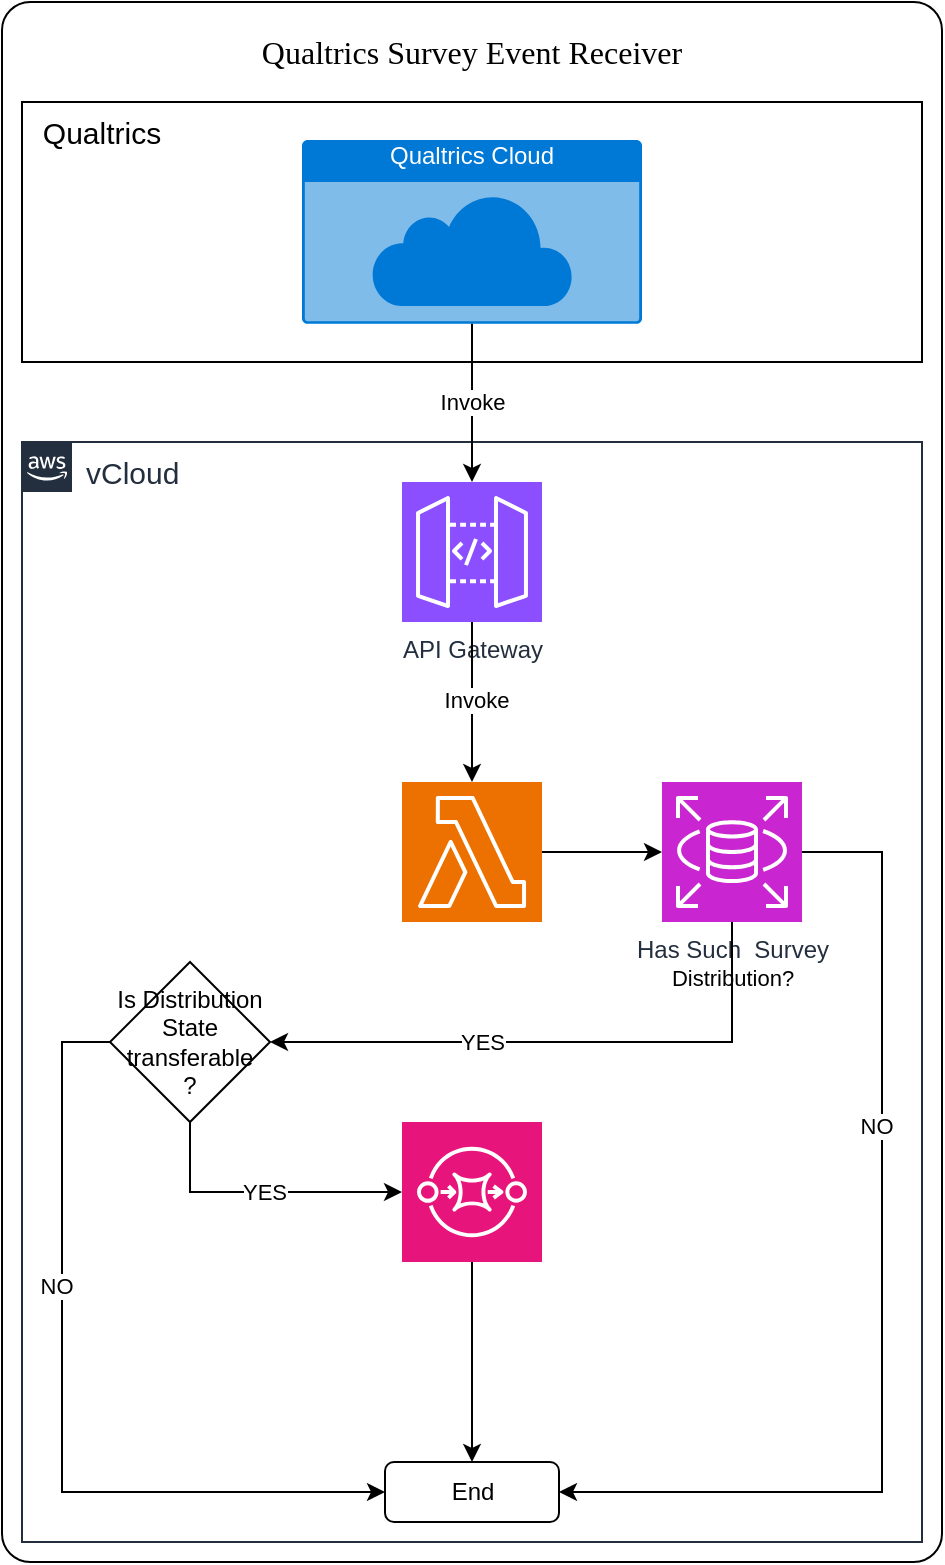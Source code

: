 <mxfile version="22.1.21" type="github">
  <diagram name="Page-1" id="GnvURoskgF6pgVR7ltKW">
    <mxGraphModel dx="1434" dy="1955" grid="1" gridSize="10" guides="1" tooltips="1" connect="1" arrows="1" fold="1" page="1" pageScale="1" pageWidth="827" pageHeight="1169" math="0" shadow="0">
      <root>
        <mxCell id="0" />
        <mxCell id="1" parent="0" />
        <mxCell id="kMPxljKF4UXbcINyfZyh-27" value="" style="rounded=1;whiteSpace=wrap;html=1;arcSize=3;" parent="1" vertex="1">
          <mxGeometry x="320" y="-280" width="470" height="780" as="geometry" />
        </mxCell>
        <mxCell id="kMPxljKF4UXbcINyfZyh-28" value="" style="group" parent="1" vertex="1" connectable="0">
          <mxGeometry x="330" y="-230" width="450" height="720" as="geometry" />
        </mxCell>
        <mxCell id="fp_4tm2POYkT8Q4frhIq-28" value="&lt;font style=&quot;font-size: 15px;&quot;&gt;vCloud&lt;/font&gt;" style="points=[[0,0],[0.25,0],[0.5,0],[0.75,0],[1,0],[1,0.25],[1,0.5],[1,0.75],[1,1],[0.75,1],[0.5,1],[0.25,1],[0,1],[0,0.75],[0,0.5],[0,0.25]];outlineConnect=0;gradientColor=none;html=1;whiteSpace=wrap;fontSize=12;fontStyle=0;container=0;pointerEvents=0;collapsible=0;recursiveResize=0;shape=mxgraph.aws4.group;grIcon=mxgraph.aws4.group_aws_cloud_alt;strokeColor=#232F3E;fillColor=none;verticalAlign=top;align=left;spacingLeft=30;fontColor=#232F3E;dashed=0;" parent="kMPxljKF4UXbcINyfZyh-28" vertex="1">
          <mxGeometry y="170" width="450" height="550" as="geometry" />
        </mxCell>
        <mxCell id="fp_4tm2POYkT8Q4frhIq-5" value="API Gateway" style="sketch=0;points=[[0,0,0],[0.25,0,0],[0.5,0,0],[0.75,0,0],[1,0,0],[0,1,0],[0.25,1,0],[0.5,1,0],[0.75,1,0],[1,1,0],[0,0.25,0],[0,0.5,0],[0,0.75,0],[1,0.25,0],[1,0.5,0],[1,0.75,0]];outlineConnect=0;fontColor=#232F3E;fillColor=#8C4FFF;strokeColor=#ffffff;dashed=0;verticalLabelPosition=bottom;verticalAlign=top;align=center;html=1;fontSize=12;fontStyle=0;aspect=fixed;shape=mxgraph.aws4.resourceIcon;resIcon=mxgraph.aws4.api_gateway;" parent="kMPxljKF4UXbcINyfZyh-28" vertex="1">
          <mxGeometry x="190" y="190" width="70" height="70" as="geometry" />
        </mxCell>
        <mxCell id="kMPxljKF4UXbcINyfZyh-2" style="edgeStyle=orthogonalEdgeStyle;rounded=0;orthogonalLoop=1;jettySize=auto;html=1;entryX=0.5;entryY=0;entryDx=0;entryDy=0;entryPerimeter=0;" parent="kMPxljKF4UXbcINyfZyh-28" source="fp_4tm2POYkT8Q4frhIq-5" target="F4uf8b6JVxHDHdUwgC62-24" edge="1">
          <mxGeometry relative="1" as="geometry" />
        </mxCell>
        <mxCell id="kMPxljKF4UXbcINyfZyh-3" value="Invoke" style="edgeLabel;html=1;align=center;verticalAlign=middle;resizable=0;points=[];" parent="kMPxljKF4UXbcINyfZyh-2" vertex="1" connectable="0">
          <mxGeometry x="-0.15" y="2" relative="1" as="geometry">
            <mxPoint y="5" as="offset" />
          </mxGeometry>
        </mxCell>
        <mxCell id="fp_4tm2POYkT8Q4frhIq-32" value="Has Such&amp;nbsp; Survey&lt;br style=&quot;border-color: var(--border-color); color: rgb(0, 0, 0); font-size: 11px;&quot;&gt;&lt;span style=&quot;color: rgb(0, 0, 0); font-size: 11px; background-color: rgb(255, 255, 255);&quot;&gt;Distribution?&lt;/span&gt;" style="sketch=0;points=[[0,0,0],[0.25,0,0],[0.5,0,0],[0.75,0,0],[1,0,0],[0,1,0],[0.25,1,0],[0.5,1,0],[0.75,1,0],[1,1,0],[0,0.25,0],[0,0.5,0],[0,0.75,0],[1,0.25,0],[1,0.5,0],[1,0.75,0]];outlineConnect=0;fontColor=#232F3E;fillColor=#C925D1;strokeColor=#ffffff;dashed=0;verticalLabelPosition=bottom;verticalAlign=top;align=center;html=1;fontSize=12;fontStyle=0;aspect=fixed;shape=mxgraph.aws4.resourceIcon;resIcon=mxgraph.aws4.rds;" parent="kMPxljKF4UXbcINyfZyh-28" vertex="1">
          <mxGeometry x="320" y="340" width="70" height="70" as="geometry" />
        </mxCell>
        <mxCell id="F4uf8b6JVxHDHdUwgC62-24" value="" style="sketch=0;points=[[0,0,0],[0.25,0,0],[0.5,0,0],[0.75,0,0],[1,0,0],[0,1,0],[0.25,1,0],[0.5,1,0],[0.75,1,0],[1,1,0],[0,0.25,0],[0,0.5,0],[0,0.75,0],[1,0.25,0],[1,0.5,0],[1,0.75,0]];outlineConnect=0;fontColor=#232F3E;fillColor=#ED7100;strokeColor=#ffffff;dashed=0;verticalLabelPosition=bottom;verticalAlign=top;align=center;html=1;fontSize=12;fontStyle=0;aspect=fixed;shape=mxgraph.aws4.resourceIcon;resIcon=mxgraph.aws4.lambda;" parent="kMPxljKF4UXbcINyfZyh-28" vertex="1">
          <mxGeometry x="190" y="340" width="70" height="70" as="geometry" />
        </mxCell>
        <mxCell id="kMPxljKF4UXbcINyfZyh-1" value="End" style="rounded=1;whiteSpace=wrap;html=1;" parent="kMPxljKF4UXbcINyfZyh-28" vertex="1">
          <mxGeometry x="181.5" y="680" width="87" height="30" as="geometry" />
        </mxCell>
        <mxCell id="kMPxljKF4UXbcINyfZyh-10" style="edgeStyle=orthogonalEdgeStyle;rounded=0;orthogonalLoop=1;jettySize=auto;html=1;" parent="kMPxljKF4UXbcINyfZyh-28" source="fp_4tm2POYkT8Q4frhIq-7" target="kMPxljKF4UXbcINyfZyh-1" edge="1">
          <mxGeometry relative="1" as="geometry" />
        </mxCell>
        <mxCell id="fp_4tm2POYkT8Q4frhIq-7" value="" style="sketch=0;points=[[0,0,0],[0.25,0,0],[0.5,0,0],[0.75,0,0],[1,0,0],[0,1,0],[0.25,1,0],[0.5,1,0],[0.75,1,0],[1,1,0],[0,0.25,0],[0,0.5,0],[0,0.75,0],[1,0.25,0],[1,0.5,0],[1,0.75,0]];outlineConnect=0;fontColor=#232F3E;fillColor=#E7157B;strokeColor=#ffffff;dashed=0;verticalLabelPosition=bottom;verticalAlign=top;align=center;html=1;fontSize=12;fontStyle=0;aspect=fixed;shape=mxgraph.aws4.resourceIcon;resIcon=mxgraph.aws4.sqs;" parent="kMPxljKF4UXbcINyfZyh-28" vertex="1">
          <mxGeometry x="189.998" y="510" width="70" height="70" as="geometry" />
        </mxCell>
        <mxCell id="kMPxljKF4UXbcINyfZyh-6" style="edgeStyle=orthogonalEdgeStyle;rounded=0;orthogonalLoop=1;jettySize=auto;html=1;entryX=1;entryY=0.5;entryDx=0;entryDy=0;" parent="kMPxljKF4UXbcINyfZyh-28" source="fp_4tm2POYkT8Q4frhIq-32" target="kMPxljKF4UXbcINyfZyh-1" edge="1">
          <mxGeometry relative="1" as="geometry">
            <Array as="points">
              <mxPoint x="430" y="375" />
              <mxPoint x="430" y="695" />
            </Array>
          </mxGeometry>
        </mxCell>
        <mxCell id="kMPxljKF4UXbcINyfZyh-7" value="NO" style="edgeLabel;html=1;align=center;verticalAlign=middle;resizable=0;points=[];" parent="kMPxljKF4UXbcINyfZyh-6" vertex="1" connectable="0">
          <mxGeometry x="-0.321" y="-3" relative="1" as="geometry">
            <mxPoint as="offset" />
          </mxGeometry>
        </mxCell>
        <mxCell id="kMPxljKF4UXbcINyfZyh-4" style="edgeStyle=orthogonalEdgeStyle;rounded=0;orthogonalLoop=1;jettySize=auto;html=1;entryX=0;entryY=0.5;entryDx=0;entryDy=0;entryPerimeter=0;" parent="kMPxljKF4UXbcINyfZyh-28" source="F4uf8b6JVxHDHdUwgC62-24" target="fp_4tm2POYkT8Q4frhIq-32" edge="1">
          <mxGeometry relative="1" as="geometry" />
        </mxCell>
        <mxCell id="kMPxljKF4UXbcINyfZyh-8" style="edgeStyle=orthogonalEdgeStyle;rounded=0;orthogonalLoop=1;jettySize=auto;html=1;entryX=1;entryY=0.5;entryDx=0;entryDy=0;" parent="kMPxljKF4UXbcINyfZyh-28" source="fp_4tm2POYkT8Q4frhIq-32" target="kMPxljKF4UXbcINyfZyh-11" edge="1">
          <mxGeometry relative="1" as="geometry">
            <Array as="points">
              <mxPoint x="355" y="470" />
            </Array>
          </mxGeometry>
        </mxCell>
        <mxCell id="kMPxljKF4UXbcINyfZyh-9" value="YES" style="edgeLabel;html=1;align=center;verticalAlign=middle;resizable=0;points=[];" parent="kMPxljKF4UXbcINyfZyh-8" vertex="1" connectable="0">
          <mxGeometry x="-0.448" relative="1" as="geometry">
            <mxPoint x="-105" as="offset" />
          </mxGeometry>
        </mxCell>
        <mxCell id="kMPxljKF4UXbcINyfZyh-13" style="edgeStyle=orthogonalEdgeStyle;rounded=0;orthogonalLoop=1;jettySize=auto;html=1;" parent="kMPxljKF4UXbcINyfZyh-28" source="kMPxljKF4UXbcINyfZyh-11" target="fp_4tm2POYkT8Q4frhIq-7" edge="1">
          <mxGeometry relative="1" as="geometry">
            <Array as="points">
              <mxPoint x="84" y="545" />
            </Array>
          </mxGeometry>
        </mxCell>
        <mxCell id="kMPxljKF4UXbcINyfZyh-16" value="YES" style="edgeLabel;html=1;align=center;verticalAlign=middle;resizable=0;points=[];" parent="kMPxljKF4UXbcINyfZyh-13" vertex="1" connectable="0">
          <mxGeometry x="-0.13" relative="1" as="geometry">
            <mxPoint x="10" as="offset" />
          </mxGeometry>
        </mxCell>
        <mxCell id="kMPxljKF4UXbcINyfZyh-15" style="edgeStyle=orthogonalEdgeStyle;rounded=0;orthogonalLoop=1;jettySize=auto;html=1;entryX=0;entryY=0.5;entryDx=0;entryDy=0;" parent="kMPxljKF4UXbcINyfZyh-28" source="kMPxljKF4UXbcINyfZyh-11" target="kMPxljKF4UXbcINyfZyh-1" edge="1">
          <mxGeometry relative="1" as="geometry">
            <Array as="points">
              <mxPoint x="20" y="470" />
              <mxPoint x="20" y="695" />
            </Array>
          </mxGeometry>
        </mxCell>
        <mxCell id="kMPxljKF4UXbcINyfZyh-17" value="NO" style="edgeLabel;html=1;align=center;verticalAlign=middle;resizable=0;points=[];" parent="kMPxljKF4UXbcINyfZyh-15" vertex="1" connectable="0">
          <mxGeometry x="-0.291" y="-3" relative="1" as="geometry">
            <mxPoint as="offset" />
          </mxGeometry>
        </mxCell>
        <mxCell id="kMPxljKF4UXbcINyfZyh-11" value="Is Distribution State transferable&lt;br&gt;?" style="rhombus;whiteSpace=wrap;html=1;" parent="kMPxljKF4UXbcINyfZyh-28" vertex="1">
          <mxGeometry x="44" y="430" width="80" height="80" as="geometry" />
        </mxCell>
        <mxCell id="kMPxljKF4UXbcINyfZyh-24" value="" style="group" parent="kMPxljKF4UXbcINyfZyh-28" vertex="1" connectable="0">
          <mxGeometry width="450" height="130" as="geometry" />
        </mxCell>
        <mxCell id="kMPxljKF4UXbcINyfZyh-19" value="" style="rounded=0;whiteSpace=wrap;html=1;" parent="kMPxljKF4UXbcINyfZyh-24" vertex="1">
          <mxGeometry width="450" height="130" as="geometry" />
        </mxCell>
        <mxCell id="fp_4tm2POYkT8Q4frhIq-1" value="Qualtrics Cloud" style="html=1;whiteSpace=wrap;strokeColor=none;fillColor=#0079D6;labelPosition=center;verticalLabelPosition=middle;verticalAlign=top;align=center;fontSize=12;outlineConnect=0;spacingTop=-6;fontColor=#FFFFFF;sketch=0;shape=mxgraph.sitemap.cloud;" parent="kMPxljKF4UXbcINyfZyh-24" vertex="1">
          <mxGeometry x="140" y="19.058" width="170" height="91.875" as="geometry" />
        </mxCell>
        <mxCell id="kMPxljKF4UXbcINyfZyh-26" value="&lt;font style=&quot;font-size: 15px;&quot;&gt;Qualtrics&lt;/font&gt;" style="text;html=1;strokeColor=none;fillColor=none;align=center;verticalAlign=middle;whiteSpace=wrap;rounded=0;" parent="kMPxljKF4UXbcINyfZyh-24" vertex="1">
          <mxGeometry x="10" width="60" height="30" as="geometry" />
        </mxCell>
        <mxCell id="kMPxljKF4UXbcINyfZyh-22" style="edgeStyle=orthogonalEdgeStyle;rounded=0;orthogonalLoop=1;jettySize=auto;html=1;" parent="kMPxljKF4UXbcINyfZyh-28" source="fp_4tm2POYkT8Q4frhIq-1" target="fp_4tm2POYkT8Q4frhIq-5" edge="1">
          <mxGeometry relative="1" as="geometry" />
        </mxCell>
        <mxCell id="kMPxljKF4UXbcINyfZyh-23" value="Invoke" style="edgeLabel;html=1;align=center;verticalAlign=middle;resizable=0;points=[];" parent="kMPxljKF4UXbcINyfZyh-22" vertex="1" connectable="0">
          <mxGeometry x="-0.341" relative="1" as="geometry">
            <mxPoint y="13" as="offset" />
          </mxGeometry>
        </mxCell>
        <mxCell id="kMPxljKF4UXbcINyfZyh-29" value="&lt;font style=&quot;font-size: 16px;&quot; face=&quot;Times New Roman&quot;&gt;Qualtrics Survey Event Receiver&lt;/font&gt;" style="text;html=1;strokeColor=none;fillColor=none;align=center;verticalAlign=middle;whiteSpace=wrap;rounded=0;" parent="1" vertex="1">
          <mxGeometry x="443.13" y="-270" width="223.75" height="30" as="geometry" />
        </mxCell>
      </root>
    </mxGraphModel>
  </diagram>
</mxfile>
